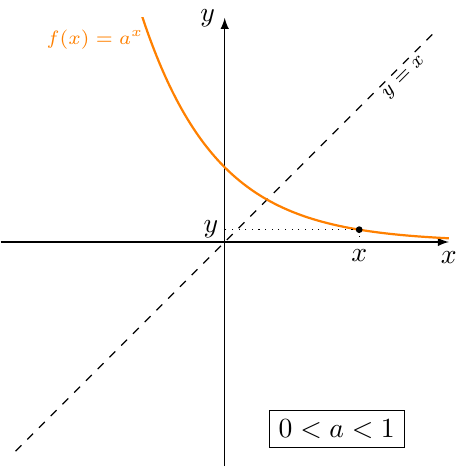 \documentclass[crop]{standalone}
\usepackage[dvipsnames]{xcolor}
\usepackage{tikz}
\usepackage{pgfplots}
\pgfplotsset{compat=1.18}
\begin{document}
  \begin{tikzpicture}%[font=\scriptsize]
    \begin{axis}[%
      axis x line=center,axis y line=center,
      unit vector ratio={1 1},
      xlabel={$x$},ylabel={$y$},
      xlabel style={below},ylabel style={left},
      xmin=-3,xmax=3,xtick={\empty},
      ymin=-3,ymax=3,ytick={\empty},
      axis line style={-latex},
      declare function={
        f(\x) = (1/e)^\x;
        g(\x) = -ln(\x);
      }
    ]%
      \addplot[%
        mark=none,
        dashed,
        domain=-2.8:2.8,
        samples=1000
      ] {x} node[%
        pos=0.93,
        rotate=45,
        xshift=-0.4em,
        yshift=-0.4em
      ] {\scriptsize$y=x$};
      
      \addplot[%
        mark=none,
        domain=-2.9:3,
        color=orange,
        thick,
        samples=1000
      ] {f(x)} node[%
        pos=0.75,
        xshift=-2em
      ] {\scriptsize$f(x)=a^{x}$};
      
    %   \addplot[%
    %     mark=none,
    %     domain=0.0:3,
    %     color=red,
    %     thick,
    %     samples=1000
    %   ] {g(x)} node[%
    %   pos=0.72,
    %   xshift=3em
    % ] {\scriptsize$f^{-1}(x)=\log_{a}{x}$};

      \def\xx{1.8};
      \addplot[mark=*,mark size=1pt] coordinates {(\xx,{f(\xx)})};
    %   \addplot[mark=*,mark size=1pt] coordinates {({f(\xx)},\xx)};

      \draw[dotted] (\xx,{f(\xx)}) -- (\xx,0) node[yshift=-0.5em] {$x$};
    %   \draw[dotted] ({f(\xx)},\xx) -- ({f(\xx)},0) node[yshift=-0.5em] {$y$};

      \draw[dotted] (\xx,{f(\xx)}) -- (0,{f(\xx)}) node[xshift=-0.5em] {$y$};
    %   \draw[dotted] ({f(\xx)},\xx) -- (0,\xx) node[xshift=-0.5em] {$x$};

    %   \draw (\xx,{f(\xx)}) -- ({f(\xx)},\xx) node[rotate=-45,pos=0.25] {\tiny | } node[rotate=-45,pos=0.75] {\tiny | };

      \node[draw] at (1.5,-2.5) {$0<a<1$};
    \end{axis}
  \end{tikzpicture}%
\end{document}